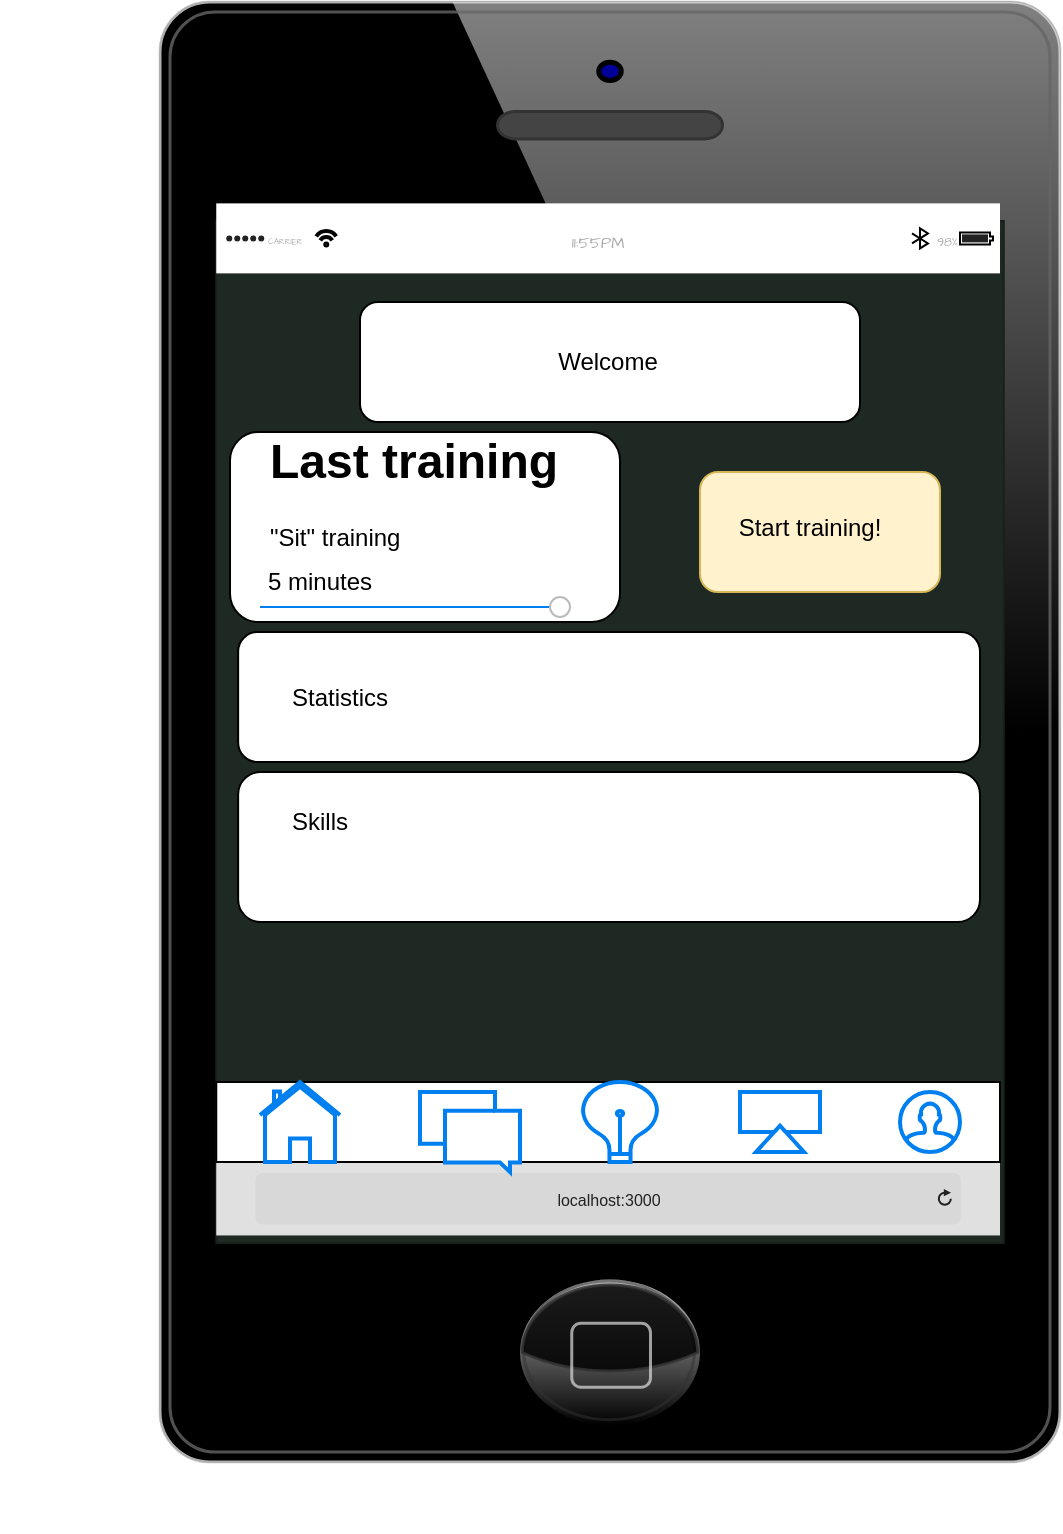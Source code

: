 <mxfile version="16.5.1" type="device"><diagram id="Zkq7zoJMFFZJv_KVQvzg" name="Page-1"><mxGraphModel dx="1426" dy="852" grid="1" gridSize="10" guides="1" tooltips="1" connect="1" arrows="1" fold="1" page="1" pageScale="1" pageWidth="850" pageHeight="1100" math="0" shadow="0"><root><mxCell id="0"/><mxCell id="1" parent="0"/><mxCell id="9uR73b76v_QXKzqiuSDA-54" value="" style="group" vertex="1" connectable="0" parent="1"><mxGeometry x="180" y="220" width="530" height="730" as="geometry"/></mxCell><mxCell id="9uR73b76v_QXKzqiuSDA-60" value="" style="group" vertex="1" connectable="0" parent="9uR73b76v_QXKzqiuSDA-54"><mxGeometry x="80" y="-35" width="450.0" height="730.0" as="geometry"/></mxCell><mxCell id="9uR73b76v_QXKzqiuSDA-52" value="" style="verticalLabelPosition=bottom;verticalAlign=top;html=1;shadow=0;dashed=0;strokeWidth=1;shape=mxgraph.ios.iPhone;bgStyle=bgGreen;fillColor=#aaaaaa;sketch=0;" vertex="1" parent="9uR73b76v_QXKzqiuSDA-60"><mxGeometry width="450.0" height="730.0" as="geometry"/></mxCell><mxCell id="9uR73b76v_QXKzqiuSDA-55" value="" style="html=1;strokeWidth=1;shadow=0;dashed=0;shape=mxgraph.ios7ui.appBar;fillColor=#ffffff;gradientColor=none;sketch=0;hachureGap=4;pointerEvents=0;fontFamily=Architects Daughter;fontSource=https%3A%2F%2Ffonts.googleapis.com%2Fcss%3Ffamily%3DArchitects%2BDaughter;fontSize=20;" vertex="1" parent="9uR73b76v_QXKzqiuSDA-60"><mxGeometry x="28.13" y="100.69" width="391.87" height="35" as="geometry"/></mxCell><mxCell id="9uR73b76v_QXKzqiuSDA-56" value="CARRIER" style="shape=rect;align=left;fontSize=8;spacingLeft=24;fontSize=4;fontColor=#aaaaaa;strokeColor=none;fillColor=none;spacingTop=4;sketch=0;hachureGap=4;pointerEvents=0;fontFamily=Architects Daughter;fontSource=https%3A%2F%2Ffonts.googleapis.com%2Fcss%3Ffamily%3DArchitects%2BDaughter;" vertex="1" parent="9uR73b76v_QXKzqiuSDA-55"><mxGeometry y="0.5" width="50" height="13" relative="1" as="geometry"><mxPoint y="-6.5" as="offset"/></mxGeometry></mxCell><mxCell id="9uR73b76v_QXKzqiuSDA-57" value="11:55PM" style="shape=rect;fontSize=8;fontColor=#aaaaaa;strokeColor=none;fillColor=none;spacingTop=4;sketch=0;hachureGap=4;pointerEvents=0;fontFamily=Architects Daughter;fontSource=https%3A%2F%2Ffonts.googleapis.com%2Fcss%3Ffamily%3DArchitects%2BDaughter;" vertex="1" parent="9uR73b76v_QXKzqiuSDA-55"><mxGeometry x="0.5" y="0.5" width="50" height="13" relative="1" as="geometry"><mxPoint x="-30" y="-6.5" as="offset"/></mxGeometry></mxCell><mxCell id="9uR73b76v_QXKzqiuSDA-58" value="98%" style="shape=rect;align=right;fontSize=8;spacingRight=19;fontSize=6;fontColor=#aaaaaa;strokeColor=none;fillColor=none;spacingTop=4;sketch=0;hachureGap=4;pointerEvents=0;fontFamily=Architects Daughter;fontSource=https%3A%2F%2Ffonts.googleapis.com%2Fcss%3Ffamily%3DArchitects%2BDaughter;" vertex="1" parent="9uR73b76v_QXKzqiuSDA-55"><mxGeometry x="1" y="0.5" width="45" height="13" relative="1" as="geometry"><mxPoint x="-45" y="-6.5" as="offset"/></mxGeometry></mxCell><mxCell id="9uR73b76v_QXKzqiuSDA-59" value="localhost:3000" style="html=1;strokeWidth=1;shadow=0;dashed=0;shape=mxgraph.ios7ui.url;fillColor=#e0e0e0;strokeColor=#c0c0c0;buttonText=;strokeColor2=#222222;fontColor=#222222;fontSize=8;spacingTop=2;align=center;" vertex="1" parent="9uR73b76v_QXKzqiuSDA-60"><mxGeometry x="28.13" y="580" width="391.87" height="36.72" as="geometry"/></mxCell><mxCell id="9uR73b76v_QXKzqiuSDA-61" value="" style="rounded=0;whiteSpace=wrap;html=1;" vertex="1" parent="9uR73b76v_QXKzqiuSDA-60"><mxGeometry x="28.13" y="540" width="391.87" height="40" as="geometry"/></mxCell><mxCell id="9uR73b76v_QXKzqiuSDA-62" value="" style="html=1;verticalLabelPosition=bottom;align=center;labelBackgroundColor=#ffffff;verticalAlign=top;strokeWidth=2;strokeColor=#0080F0;shadow=0;dashed=0;shape=mxgraph.ios7.icons.user;" vertex="1" parent="9uR73b76v_QXKzqiuSDA-60"><mxGeometry x="370" y="545" width="30" height="30" as="geometry"/></mxCell><mxCell id="9uR73b76v_QXKzqiuSDA-66" value="" style="html=1;verticalLabelPosition=bottom;align=center;labelBackgroundColor=#ffffff;verticalAlign=top;strokeWidth=2;strokeColor=#0080F0;shadow=0;dashed=0;shape=mxgraph.ios7.icons.home;" vertex="1" parent="9uR73b76v_QXKzqiuSDA-60"><mxGeometry x="50.0" y="540" width="40" height="40" as="geometry"/></mxCell><mxCell id="9uR73b76v_QXKzqiuSDA-68" value="" style="html=1;verticalLabelPosition=bottom;align=center;labelBackgroundColor=#ffffff;verticalAlign=top;strokeWidth=2;strokeColor=#0080F0;shadow=0;dashed=0;shape=mxgraph.ios7.icons.messages;" vertex="1" parent="9uR73b76v_QXKzqiuSDA-60"><mxGeometry x="130" y="545" width="50" height="40" as="geometry"/></mxCell><mxCell id="9uR73b76v_QXKzqiuSDA-70" value="" style="html=1;verticalLabelPosition=bottom;align=center;labelBackgroundColor=#ffffff;verticalAlign=top;strokeWidth=2;strokeColor=#0080F0;shadow=0;dashed=0;shape=mxgraph.ios7.icons.lightbulb;" vertex="1" parent="9uR73b76v_QXKzqiuSDA-60"><mxGeometry x="210" y="540" width="40" height="40" as="geometry"/></mxCell><mxCell id="9uR73b76v_QXKzqiuSDA-71" value="" style="html=1;verticalLabelPosition=bottom;align=center;labelBackgroundColor=#ffffff;verticalAlign=top;strokeWidth=2;strokeColor=#0080F0;shadow=0;dashed=0;shape=mxgraph.ios7.icons.move_to_folder;" vertex="1" parent="9uR73b76v_QXKzqiuSDA-60"><mxGeometry x="290" y="545" width="40" height="30" as="geometry"/></mxCell><mxCell id="9uR73b76v_QXKzqiuSDA-72" value="" style="rounded=1;whiteSpace=wrap;html=1;" vertex="1" parent="9uR73b76v_QXKzqiuSDA-60"><mxGeometry x="100" y="150" width="250" height="60" as="geometry"/></mxCell><mxCell id="9uR73b76v_QXKzqiuSDA-73" value="Welcome" style="text;html=1;strokeColor=none;fillColor=none;align=center;verticalAlign=middle;whiteSpace=wrap;rounded=0;" vertex="1" parent="9uR73b76v_QXKzqiuSDA-60"><mxGeometry x="159.07" y="162.5" width="130" height="35" as="geometry"/></mxCell><mxCell id="9uR73b76v_QXKzqiuSDA-74" value="" style="rounded=1;whiteSpace=wrap;html=1;" vertex="1" parent="9uR73b76v_QXKzqiuSDA-60"><mxGeometry x="35" y="215" width="195" height="95" as="geometry"/></mxCell><mxCell id="9uR73b76v_QXKzqiuSDA-76" value="&lt;h1&gt;Last training&lt;/h1&gt;&lt;p&gt;&quot;Sit&quot; training&lt;/p&gt;" style="text;html=1;strokeColor=none;fillColor=none;spacing=5;spacingTop=-20;whiteSpace=wrap;overflow=hidden;rounded=0;" vertex="1" parent="9uR73b76v_QXKzqiuSDA-60"><mxGeometry x="50" y="210" width="180" height="70" as="geometry"/></mxCell><mxCell id="9uR73b76v_QXKzqiuSDA-78" value="5 minutes" style="text;html=1;strokeColor=none;fillColor=none;align=center;verticalAlign=middle;whiteSpace=wrap;rounded=0;" vertex="1" parent="9uR73b76v_QXKzqiuSDA-60"><mxGeometry x="50" y="275" width="60" height="30" as="geometry"/></mxCell><mxCell id="9uR73b76v_QXKzqiuSDA-79" value="" style="html=1;verticalLabelPosition=bottom;labelBackgroundColor=#ffffff;verticalAlign=top;shadow=0;dashed=0;strokeWidth=1;shape=mxgraph.ios7ui.slider;barPos=100;strokeColor=#0080f0;strokeColor2=#a0a0a0;" vertex="1" parent="9uR73b76v_QXKzqiuSDA-60"><mxGeometry x="50" y="295" width="150" height="15" as="geometry"/></mxCell><mxCell id="9uR73b76v_QXKzqiuSDA-80" value="" style="rounded=1;whiteSpace=wrap;html=1;align=left;" vertex="1" parent="9uR73b76v_QXKzqiuSDA-60"><mxGeometry x="39.07" y="315" width="370.93" height="65" as="geometry"/></mxCell><mxCell id="9uR73b76v_QXKzqiuSDA-84" value="" style="rounded=1;whiteSpace=wrap;html=1;fillColor=#fff2cc;strokeColor=#d6b656;" vertex="1" parent="9uR73b76v_QXKzqiuSDA-60"><mxGeometry x="270" y="235" width="120" height="60" as="geometry"/></mxCell><mxCell id="9uR73b76v_QXKzqiuSDA-85" value="Start training!" style="text;html=1;strokeColor=none;fillColor=none;align=center;verticalAlign=middle;whiteSpace=wrap;rounded=0;" vertex="1" parent="9uR73b76v_QXKzqiuSDA-60"><mxGeometry x="280" y="247.5" width="90" height="30" as="geometry"/></mxCell><mxCell id="9uR73b76v_QXKzqiuSDA-86" value="" style="rounded=1;whiteSpace=wrap;html=1;" vertex="1" parent="9uR73b76v_QXKzqiuSDA-60"><mxGeometry x="39.07" y="385" width="370.93" height="75" as="geometry"/></mxCell><mxCell id="9uR73b76v_QXKzqiuSDA-89" value="Skills" style="text;html=1;strokeColor=none;fillColor=none;align=center;verticalAlign=middle;whiteSpace=wrap;rounded=0;" vertex="1" parent="9uR73b76v_QXKzqiuSDA-60"><mxGeometry x="50" y="395" width="60" height="30" as="geometry"/></mxCell><mxCell id="9uR73b76v_QXKzqiuSDA-88" value="Statistics" style="text;html=1;strokeColor=none;fillColor=none;align=center;verticalAlign=middle;whiteSpace=wrap;rounded=0;" vertex="1" parent="9uR73b76v_QXKzqiuSDA-60"><mxGeometry x="60" y="332.5" width="60" height="30" as="geometry"/></mxCell></root></mxGraphModel></diagram></mxfile>